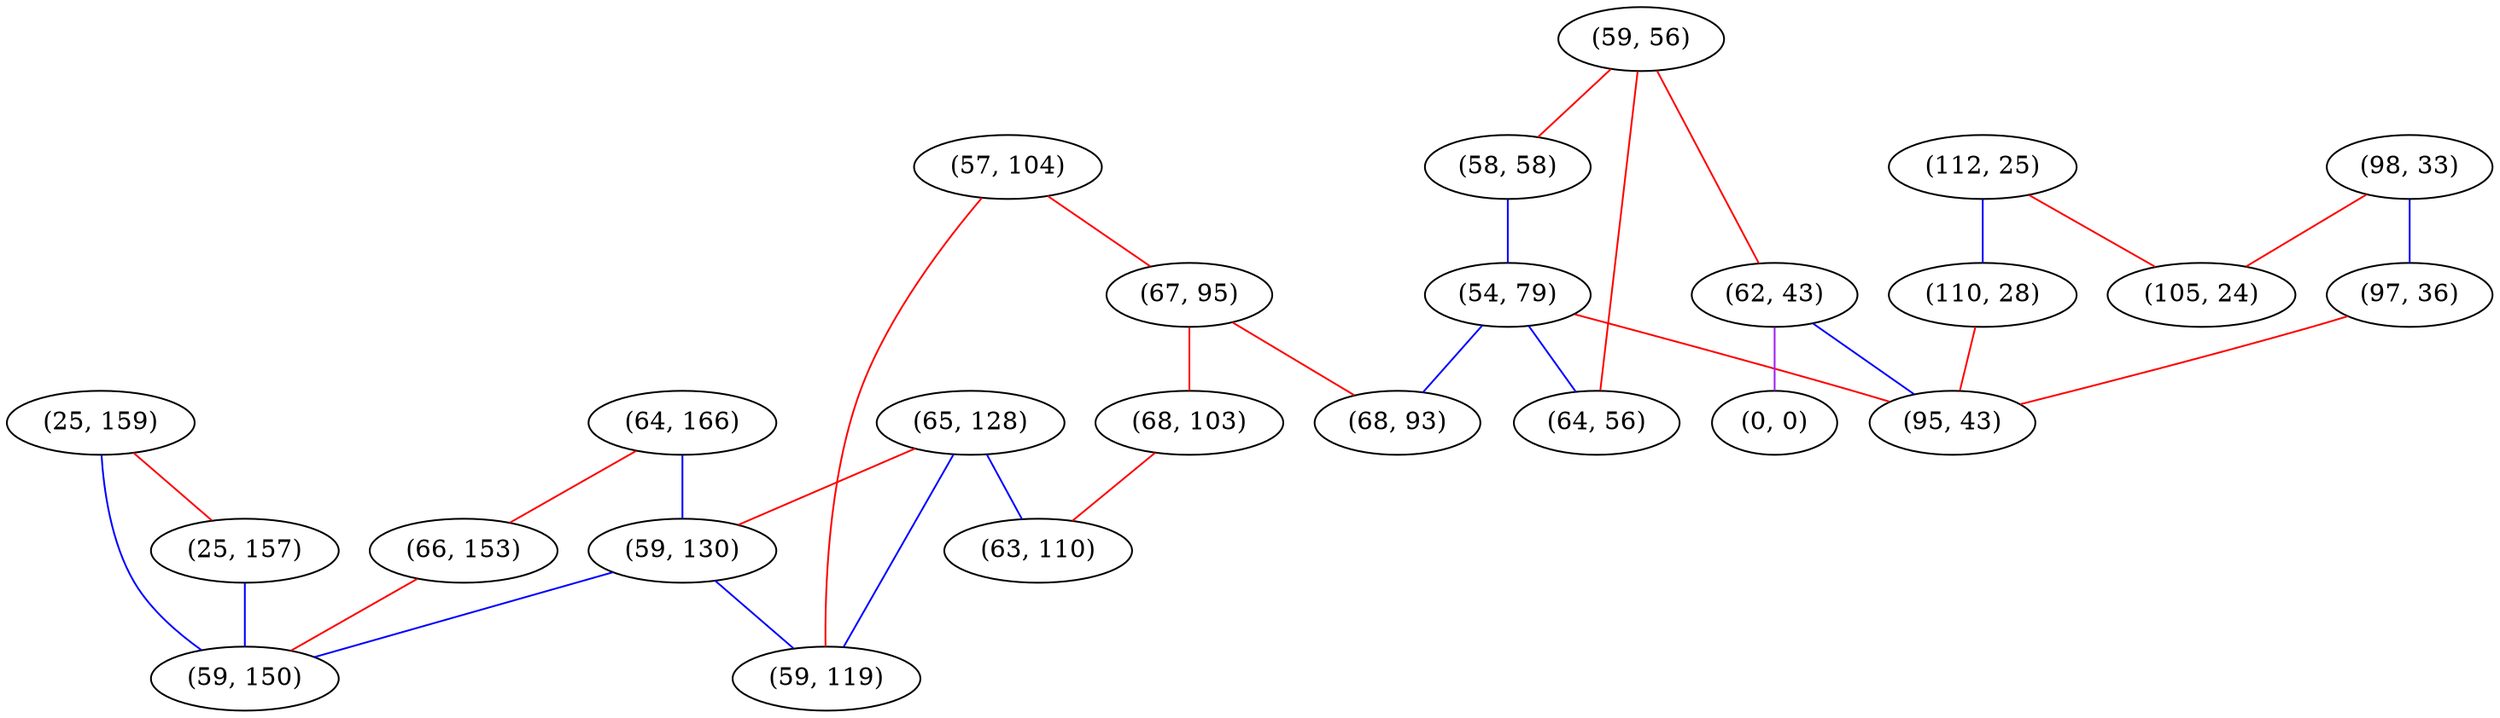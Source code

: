 graph "" {
"(25, 159)";
"(59, 56)";
"(98, 33)";
"(64, 166)";
"(112, 25)";
"(65, 128)";
"(57, 104)";
"(110, 28)";
"(105, 24)";
"(58, 58)";
"(54, 79)";
"(62, 43)";
"(67, 95)";
"(66, 153)";
"(59, 130)";
"(25, 157)";
"(0, 0)";
"(64, 56)";
"(97, 36)";
"(59, 119)";
"(68, 93)";
"(95, 43)";
"(68, 103)";
"(63, 110)";
"(59, 150)";
"(25, 159)" -- "(25, 157)"  [color=red, key=0, weight=1];
"(25, 159)" -- "(59, 150)"  [color=blue, key=0, weight=3];
"(59, 56)" -- "(62, 43)"  [color=red, key=0, weight=1];
"(59, 56)" -- "(64, 56)"  [color=red, key=0, weight=1];
"(59, 56)" -- "(58, 58)"  [color=red, key=0, weight=1];
"(98, 33)" -- "(105, 24)"  [color=red, key=0, weight=1];
"(98, 33)" -- "(97, 36)"  [color=blue, key=0, weight=3];
"(64, 166)" -- "(59, 130)"  [color=blue, key=0, weight=3];
"(64, 166)" -- "(66, 153)"  [color=red, key=0, weight=1];
"(112, 25)" -- "(110, 28)"  [color=blue, key=0, weight=3];
"(112, 25)" -- "(105, 24)"  [color=red, key=0, weight=1];
"(65, 128)" -- "(59, 119)"  [color=blue, key=0, weight=3];
"(65, 128)" -- "(59, 130)"  [color=red, key=0, weight=1];
"(65, 128)" -- "(63, 110)"  [color=blue, key=0, weight=3];
"(57, 104)" -- "(59, 119)"  [color=red, key=0, weight=1];
"(57, 104)" -- "(67, 95)"  [color=red, key=0, weight=1];
"(110, 28)" -- "(95, 43)"  [color=red, key=0, weight=1];
"(58, 58)" -- "(54, 79)"  [color=blue, key=0, weight=3];
"(54, 79)" -- "(68, 93)"  [color=blue, key=0, weight=3];
"(54, 79)" -- "(95, 43)"  [color=red, key=0, weight=1];
"(54, 79)" -- "(64, 56)"  [color=blue, key=0, weight=3];
"(62, 43)" -- "(95, 43)"  [color=blue, key=0, weight=3];
"(62, 43)" -- "(0, 0)"  [color=purple, key=0, weight=4];
"(67, 95)" -- "(68, 93)"  [color=red, key=0, weight=1];
"(67, 95)" -- "(68, 103)"  [color=red, key=0, weight=1];
"(66, 153)" -- "(59, 150)"  [color=red, key=0, weight=1];
"(59, 130)" -- "(59, 119)"  [color=blue, key=0, weight=3];
"(59, 130)" -- "(59, 150)"  [color=blue, key=0, weight=3];
"(25, 157)" -- "(59, 150)"  [color=blue, key=0, weight=3];
"(97, 36)" -- "(95, 43)"  [color=red, key=0, weight=1];
"(68, 103)" -- "(63, 110)"  [color=red, key=0, weight=1];
}
